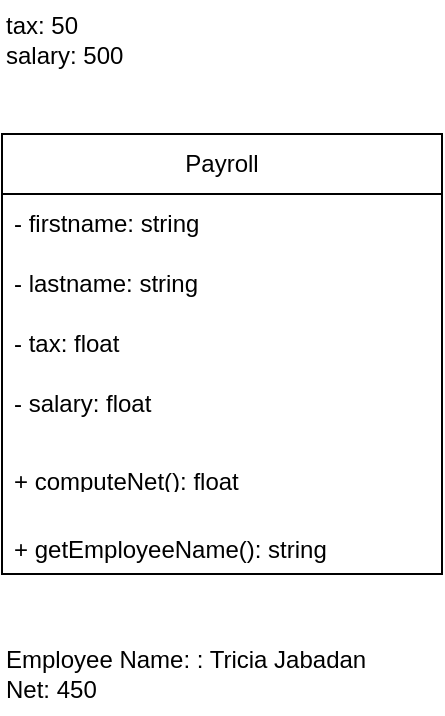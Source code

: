 <mxfile version="24.7.10">
  <diagram name="Page-1" id="pnwd1YctcR-sf6koRQPq">
    <mxGraphModel dx="880" dy="478" grid="1" gridSize="10" guides="1" tooltips="1" connect="1" arrows="1" fold="1" page="1" pageScale="1" pageWidth="850" pageHeight="1100" math="0" shadow="0">
      <root>
        <mxCell id="0" />
        <mxCell id="1" parent="0" />
        <mxCell id="PSqn26xiQ-B6X-wPQGtW-1" value="Payroll" style="swimlane;fontStyle=0;childLayout=stackLayout;horizontal=1;startSize=30;horizontalStack=0;resizeParent=1;resizeParentMax=0;resizeLast=0;collapsible=1;marginBottom=0;whiteSpace=wrap;html=1;" parent="1" vertex="1">
          <mxGeometry x="140" y="120" width="220" height="220" as="geometry" />
        </mxCell>
        <mxCell id="PSqn26xiQ-B6X-wPQGtW-2" value="- firstname: string" style="text;strokeColor=none;fillColor=none;align=left;verticalAlign=middle;spacingLeft=4;spacingRight=4;overflow=hidden;points=[[0,0.5],[1,0.5]];portConstraint=eastwest;rotatable=0;whiteSpace=wrap;html=1;" parent="PSqn26xiQ-B6X-wPQGtW-1" vertex="1">
          <mxGeometry y="30" width="220" height="30" as="geometry" />
        </mxCell>
        <mxCell id="PSqn26xiQ-B6X-wPQGtW-3" value="- lastname: string" style="text;strokeColor=none;fillColor=none;align=left;verticalAlign=middle;spacingLeft=4;spacingRight=4;overflow=hidden;points=[[0,0.5],[1,0.5]];portConstraint=eastwest;rotatable=0;whiteSpace=wrap;html=1;" parent="PSqn26xiQ-B6X-wPQGtW-1" vertex="1">
          <mxGeometry y="60" width="220" height="30" as="geometry" />
        </mxCell>
        <mxCell id="PSqn26xiQ-B6X-wPQGtW-4" value="- tax: float&amp;nbsp;" style="text;strokeColor=none;fillColor=none;align=left;verticalAlign=middle;spacingLeft=4;spacingRight=4;overflow=hidden;points=[[0,0.5],[1,0.5]];portConstraint=eastwest;rotatable=0;whiteSpace=wrap;html=1;" parent="PSqn26xiQ-B6X-wPQGtW-1" vertex="1">
          <mxGeometry y="90" width="220" height="30" as="geometry" />
        </mxCell>
        <mxCell id="PSqn26xiQ-B6X-wPQGtW-5" value="- salary: float&amp;nbsp;" style="text;strokeColor=none;fillColor=none;align=left;verticalAlign=middle;spacingLeft=4;spacingRight=4;overflow=hidden;points=[[0,0.5],[1,0.5]];portConstraint=eastwest;rotatable=0;whiteSpace=wrap;html=1;" parent="PSqn26xiQ-B6X-wPQGtW-1" vertex="1">
          <mxGeometry y="120" width="220" height="30" as="geometry" />
        </mxCell>
        <mxCell id="PSqn26xiQ-B6X-wPQGtW-6" value="&lt;br&gt;+ computeNet(): float&amp;nbsp;" style="text;strokeColor=none;fillColor=none;align=left;verticalAlign=middle;spacingLeft=4;spacingRight=4;overflow=hidden;points=[[0,0.5],[1,0.5]];portConstraint=eastwest;rotatable=0;whiteSpace=wrap;html=1;" parent="PSqn26xiQ-B6X-wPQGtW-1" vertex="1">
          <mxGeometry y="150" width="220" height="30" as="geometry" />
        </mxCell>
        <mxCell id="PSqn26xiQ-B6X-wPQGtW-7" value="&lt;br&gt;+ getEmployeeName(): string" style="text;strokeColor=none;fillColor=none;align=left;verticalAlign=middle;spacingLeft=4;spacingRight=4;overflow=hidden;points=[[0,0.5],[1,0.5]];portConstraint=eastwest;rotatable=0;whiteSpace=wrap;html=1;" parent="PSqn26xiQ-B6X-wPQGtW-1" vertex="1">
          <mxGeometry y="180" width="220" height="40" as="geometry" />
        </mxCell>
        <mxCell id="PSqn26xiQ-B6X-wPQGtW-8" value="tax: 50&lt;div&gt;salary: 500&lt;/div&gt;" style="text;html=1;align=left;verticalAlign=middle;resizable=0;points=[];autosize=1;strokeColor=none;fillColor=none;" parent="1" vertex="1">
          <mxGeometry x="140" y="53" width="80" height="40" as="geometry" />
        </mxCell>
        <mxCell id="PSqn26xiQ-B6X-wPQGtW-9" value="Employee Name: : Tricia Jabadan&lt;div&gt;Net: 450&lt;/div&gt;" style="text;html=1;align=left;verticalAlign=middle;resizable=0;points=[];autosize=1;strokeColor=none;fillColor=none;" parent="1" vertex="1">
          <mxGeometry x="140" y="370" width="200" height="40" as="geometry" />
        </mxCell>
      </root>
    </mxGraphModel>
  </diagram>
</mxfile>
